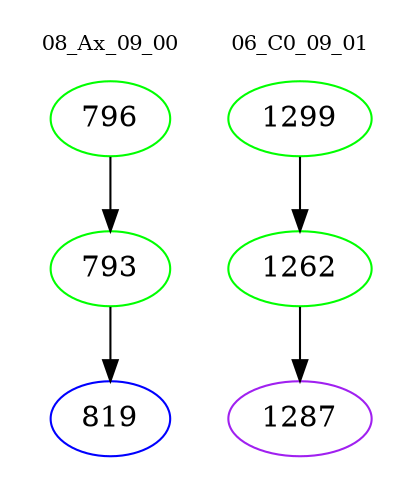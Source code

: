 digraph{
subgraph cluster_0 {
color = white
label = "08_Ax_09_00";
fontsize=10;
T0_796 [label="796", color="green"]
T0_796 -> T0_793 [color="black"]
T0_793 [label="793", color="green"]
T0_793 -> T0_819 [color="black"]
T0_819 [label="819", color="blue"]
}
subgraph cluster_1 {
color = white
label = "06_C0_09_01";
fontsize=10;
T1_1299 [label="1299", color="green"]
T1_1299 -> T1_1262 [color="black"]
T1_1262 [label="1262", color="green"]
T1_1262 -> T1_1287 [color="black"]
T1_1287 [label="1287", color="purple"]
}
}
